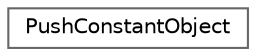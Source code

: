 digraph "Graphical Class Hierarchy"
{
 // LATEX_PDF_SIZE
  bgcolor="transparent";
  edge [fontname=Helvetica,fontsize=10,labelfontname=Helvetica,labelfontsize=10];
  node [fontname=Helvetica,fontsize=10,shape=box,height=0.2,width=0.4];
  rankdir="LR";
  Node0 [id="Node000000",label="PushConstantObject",height=0.2,width=0.4,color="grey40", fillcolor="white", style="filled",URL="$struct_push_constant_object.html",tooltip=" "];
}

